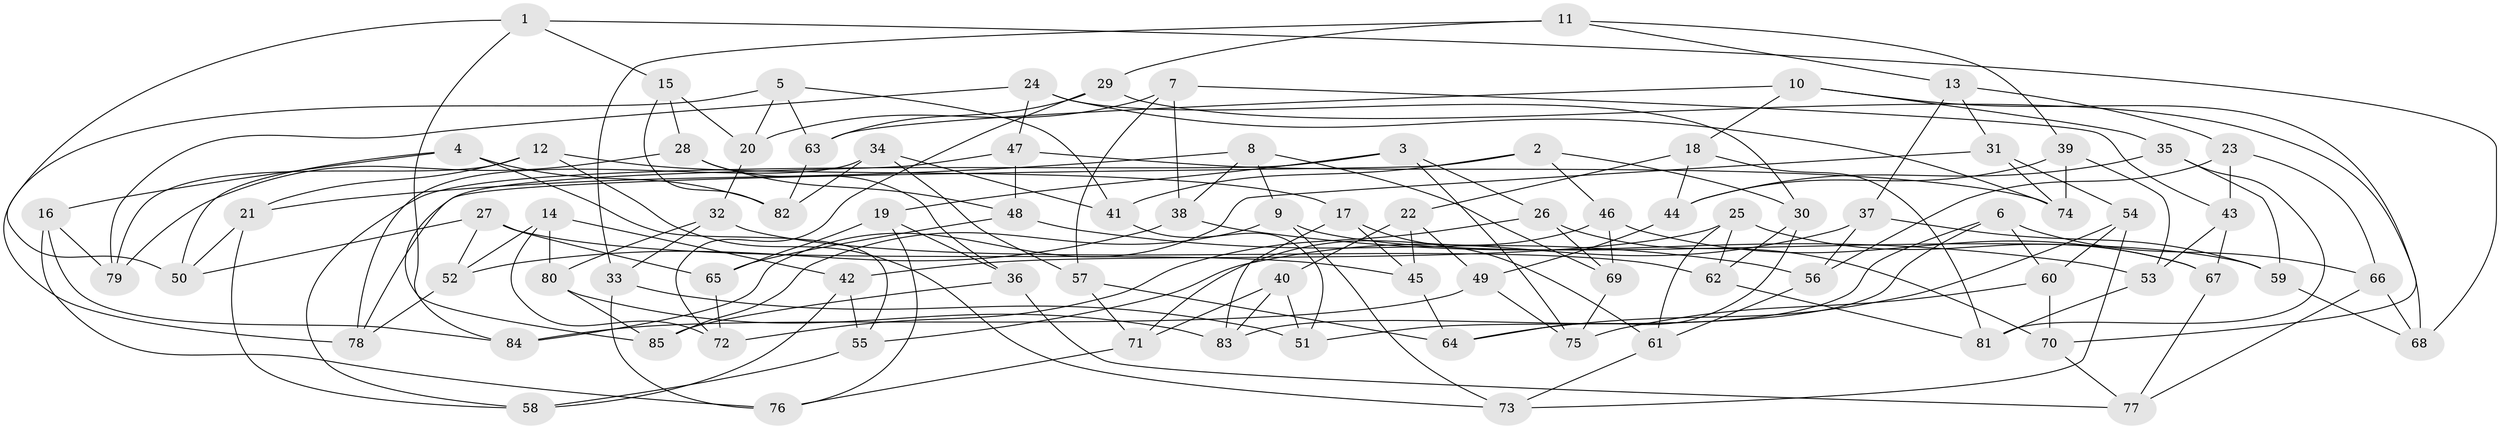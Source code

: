 // Generated by graph-tools (version 1.1) at 2025/16/03/09/25 04:16:25]
// undirected, 85 vertices, 170 edges
graph export_dot {
graph [start="1"]
  node [color=gray90,style=filled];
  1;
  2;
  3;
  4;
  5;
  6;
  7;
  8;
  9;
  10;
  11;
  12;
  13;
  14;
  15;
  16;
  17;
  18;
  19;
  20;
  21;
  22;
  23;
  24;
  25;
  26;
  27;
  28;
  29;
  30;
  31;
  32;
  33;
  34;
  35;
  36;
  37;
  38;
  39;
  40;
  41;
  42;
  43;
  44;
  45;
  46;
  47;
  48;
  49;
  50;
  51;
  52;
  53;
  54;
  55;
  56;
  57;
  58;
  59;
  60;
  61;
  62;
  63;
  64;
  65;
  66;
  67;
  68;
  69;
  70;
  71;
  72;
  73;
  74;
  75;
  76;
  77;
  78;
  79;
  80;
  81;
  82;
  83;
  84;
  85;
  1 -- 68;
  1 -- 50;
  1 -- 15;
  1 -- 84;
  2 -- 41;
  2 -- 78;
  2 -- 30;
  2 -- 46;
  3 -- 58;
  3 -- 19;
  3 -- 75;
  3 -- 26;
  4 -- 55;
  4 -- 16;
  4 -- 82;
  4 -- 50;
  5 -- 20;
  5 -- 63;
  5 -- 41;
  5 -- 78;
  6 -- 83;
  6 -- 51;
  6 -- 66;
  6 -- 60;
  7 -- 57;
  7 -- 43;
  7 -- 38;
  7 -- 20;
  8 -- 9;
  8 -- 69;
  8 -- 21;
  8 -- 38;
  9 -- 59;
  9 -- 85;
  9 -- 73;
  10 -- 18;
  10 -- 70;
  10 -- 63;
  10 -- 35;
  11 -- 33;
  11 -- 13;
  11 -- 39;
  11 -- 29;
  12 -- 21;
  12 -- 17;
  12 -- 79;
  12 -- 73;
  13 -- 31;
  13 -- 23;
  13 -- 37;
  14 -- 80;
  14 -- 52;
  14 -- 42;
  14 -- 72;
  15 -- 20;
  15 -- 28;
  15 -- 82;
  16 -- 79;
  16 -- 84;
  16 -- 76;
  17 -- 83;
  17 -- 45;
  17 -- 61;
  18 -- 44;
  18 -- 22;
  18 -- 81;
  19 -- 36;
  19 -- 76;
  19 -- 65;
  20 -- 32;
  21 -- 50;
  21 -- 58;
  22 -- 49;
  22 -- 45;
  22 -- 40;
  23 -- 43;
  23 -- 66;
  23 -- 56;
  24 -- 47;
  24 -- 74;
  24 -- 30;
  24 -- 79;
  25 -- 42;
  25 -- 67;
  25 -- 62;
  25 -- 61;
  26 -- 70;
  26 -- 69;
  26 -- 72;
  27 -- 52;
  27 -- 50;
  27 -- 65;
  27 -- 45;
  28 -- 36;
  28 -- 79;
  28 -- 48;
  29 -- 68;
  29 -- 72;
  29 -- 63;
  30 -- 62;
  30 -- 64;
  31 -- 84;
  31 -- 54;
  31 -- 74;
  32 -- 80;
  32 -- 62;
  32 -- 33;
  33 -- 51;
  33 -- 76;
  34 -- 57;
  34 -- 78;
  34 -- 82;
  34 -- 41;
  35 -- 59;
  35 -- 81;
  35 -- 44;
  36 -- 77;
  36 -- 85;
  37 -- 55;
  37 -- 59;
  37 -- 56;
  38 -- 52;
  38 -- 53;
  39 -- 44;
  39 -- 53;
  39 -- 74;
  40 -- 83;
  40 -- 51;
  40 -- 71;
  41 -- 51;
  42 -- 55;
  42 -- 58;
  43 -- 67;
  43 -- 53;
  44 -- 49;
  45 -- 64;
  46 -- 71;
  46 -- 69;
  46 -- 67;
  47 -- 48;
  47 -- 74;
  47 -- 85;
  48 -- 65;
  48 -- 56;
  49 -- 75;
  49 -- 84;
  52 -- 78;
  53 -- 81;
  54 -- 64;
  54 -- 73;
  54 -- 60;
  55 -- 58;
  56 -- 61;
  57 -- 71;
  57 -- 64;
  59 -- 68;
  60 -- 75;
  60 -- 70;
  61 -- 73;
  62 -- 81;
  63 -- 82;
  65 -- 72;
  66 -- 68;
  66 -- 77;
  67 -- 77;
  69 -- 75;
  70 -- 77;
  71 -- 76;
  80 -- 83;
  80 -- 85;
}
